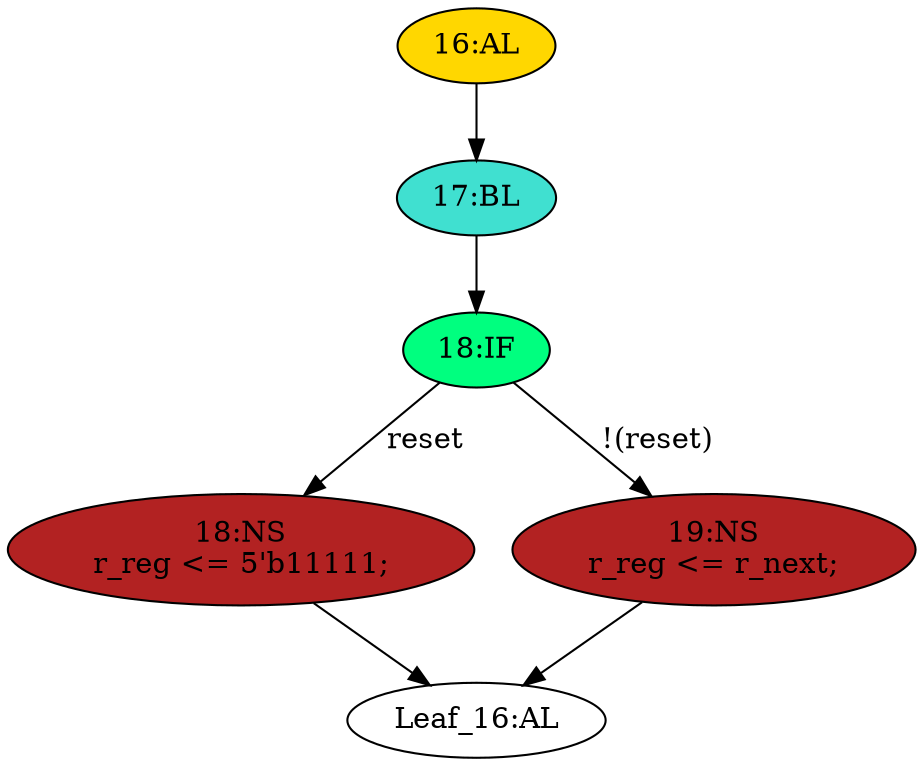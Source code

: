 strict digraph "" {
	node [label="\N"];
	"18:IF"	[ast="<pyverilog.vparser.ast.IfStatement object at 0x7fa570ca6c90>",
		fillcolor=springgreen,
		label="18:IF",
		statements="[]",
		style=filled,
		typ=IfStatement];
	"18:NS"	[ast="<pyverilog.vparser.ast.NonblockingSubstitution object at 0x7fa570c8f150>",
		fillcolor=firebrick,
		label="18:NS
r_reg <= 5'b11111;",
		statements="[<pyverilog.vparser.ast.NonblockingSubstitution object at 0x7fa570c8f150>]",
		style=filled,
		typ=NonblockingSubstitution];
	"18:IF" -> "18:NS"	[cond="['reset']",
		label=reset,
		lineno=18];
	"19:NS"	[ast="<pyverilog.vparser.ast.NonblockingSubstitution object at 0x7fa570ca6f50>",
		fillcolor=firebrick,
		label="19:NS
r_reg <= r_next;",
		statements="[<pyverilog.vparser.ast.NonblockingSubstitution object at 0x7fa570ca6f50>]",
		style=filled,
		typ=NonblockingSubstitution];
	"18:IF" -> "19:NS"	[cond="['reset']",
		label="!(reset)",
		lineno=18];
	"17:BL"	[ast="<pyverilog.vparser.ast.Block object at 0x7fa570c8f2d0>",
		fillcolor=turquoise,
		label="17:BL",
		statements="[]",
		style=filled,
		typ=Block];
	"17:BL" -> "18:IF"	[cond="[]",
		lineno=None];
	"Leaf_16:AL"	[def_var="['r_reg']",
		label="Leaf_16:AL"];
	"18:NS" -> "Leaf_16:AL"	[cond="[]",
		lineno=None];
	"19:NS" -> "Leaf_16:AL"	[cond="[]",
		lineno=None];
	"16:AL"	[ast="<pyverilog.vparser.ast.Always object at 0x7fa570c8f350>",
		clk_sens=True,
		fillcolor=gold,
		label="16:AL",
		sens="['clk', 'reset']",
		statements="[]",
		style=filled,
		typ=Always,
		use_var="['reset', 'r_next']"];
	"16:AL" -> "17:BL"	[cond="[]",
		lineno=None];
}
